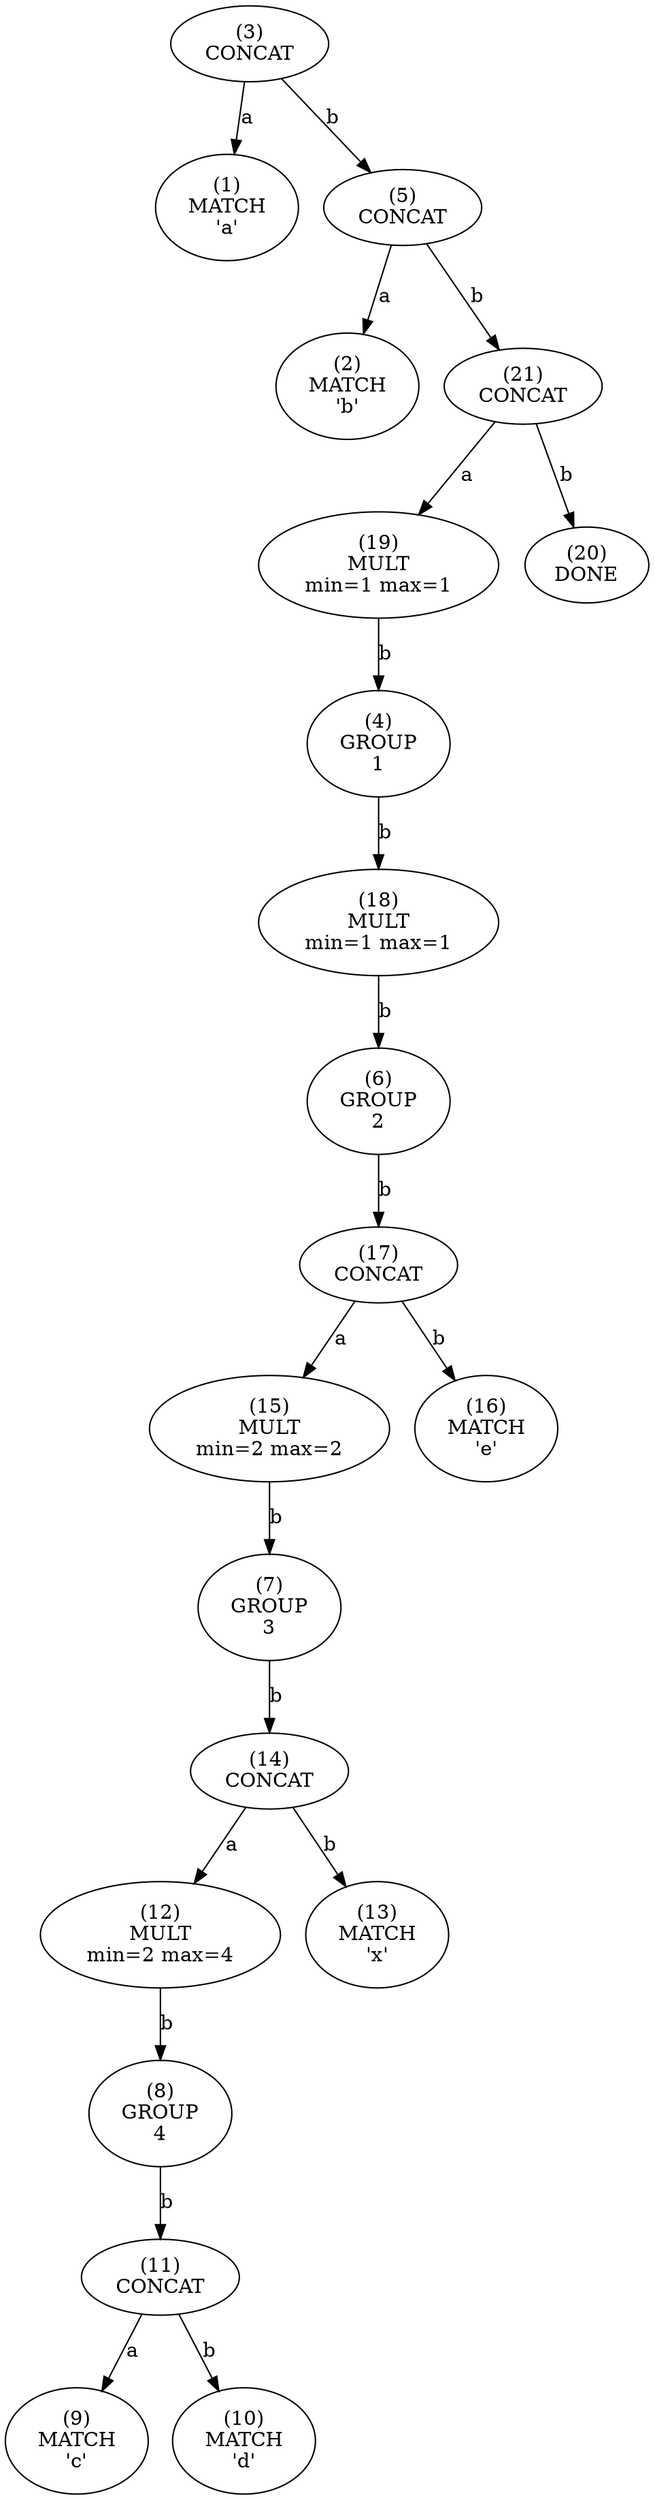 digraph tree {
    n0xc0f739e74320 [label="(3)
CONCAT
"];
    n0xc0f739e74320 -> n0xc0f739e742c0 [label="a"];
    n0xc0f739e742c0 [label="(1)
MATCH
'a'"];
    n0xc0f739e74320 -> n0xc0f739e74380 [label="b"];
    n0xc0f739e74380 [label="(5)
CONCAT
"];
    n0xc0f739e74380 -> n0xc0f739e742f0 [label="a"];
    n0xc0f739e742f0 [label="(2)
MATCH
'b'"];
    n0xc0f739e74380 -> n0xc0f739e74680 [label="b"];
    n0xc0f739e74680 [label="(21)
CONCAT
"];
    n0xc0f739e74680 -> n0xc0f739e74620 [label="a"];
    n0xc0f739e74620 [label="(19)
MULT
min=1 max=1"];
    n0xc0f739e74620 -> n0xc0f739e74350 [label="b"];
    n0xc0f739e74350 [label="(4)
GROUP
1"];
    n0xc0f739e74350 -> n0xc0f739e745f0 [label="b"];
    n0xc0f739e745f0 [label="(18)
MULT
min=1 max=1"];
    n0xc0f739e745f0 -> n0xc0f739e743b0 [label="b"];
    n0xc0f739e743b0 [label="(6)
GROUP
2"];
    n0xc0f739e743b0 -> n0xc0f739e745c0 [label="b"];
    n0xc0f739e745c0 [label="(17)
CONCAT
"];
    n0xc0f739e745c0 -> n0xc0f739e74560 [label="a"];
    n0xc0f739e74560 [label="(15)
MULT
min=2 max=2"];
    n0xc0f739e74560 -> n0xc0f739e743e0 [label="b"];
    n0xc0f739e743e0 [label="(7)
GROUP
3"];
    n0xc0f739e743e0 -> n0xc0f739e74530 [label="b"];
    n0xc0f739e74530 [label="(14)
CONCAT
"];
    n0xc0f739e74530 -> n0xc0f739e744d0 [label="a"];
    n0xc0f739e744d0 [label="(12)
MULT
min=2 max=4"];
    n0xc0f739e744d0 -> n0xc0f739e74410 [label="b"];
    n0xc0f739e74410 [label="(8)
GROUP
4"];
    n0xc0f739e74410 -> n0xc0f739e744a0 [label="b"];
    n0xc0f739e744a0 [label="(11)
CONCAT
"];
    n0xc0f739e744a0 -> n0xc0f739e74440 [label="a"];
    n0xc0f739e74440 [label="(9)
MATCH
'c'"];
    n0xc0f739e744a0 -> n0xc0f739e74470 [label="b"];
    n0xc0f739e74470 [label="(10)
MATCH
'd'"];
    n0xc0f739e74530 -> n0xc0f739e74500 [label="b"];
    n0xc0f739e74500 [label="(13)
MATCH
'x'"];
    n0xc0f739e745c0 -> n0xc0f739e74590 [label="b"];
    n0xc0f739e74590 [label="(16)
MATCH
'e'"];
    n0xc0f739e74680 -> n0xc0f739e74650 [label="b"];
    n0xc0f739e74650 [label="(20)
DONE
"];
}

